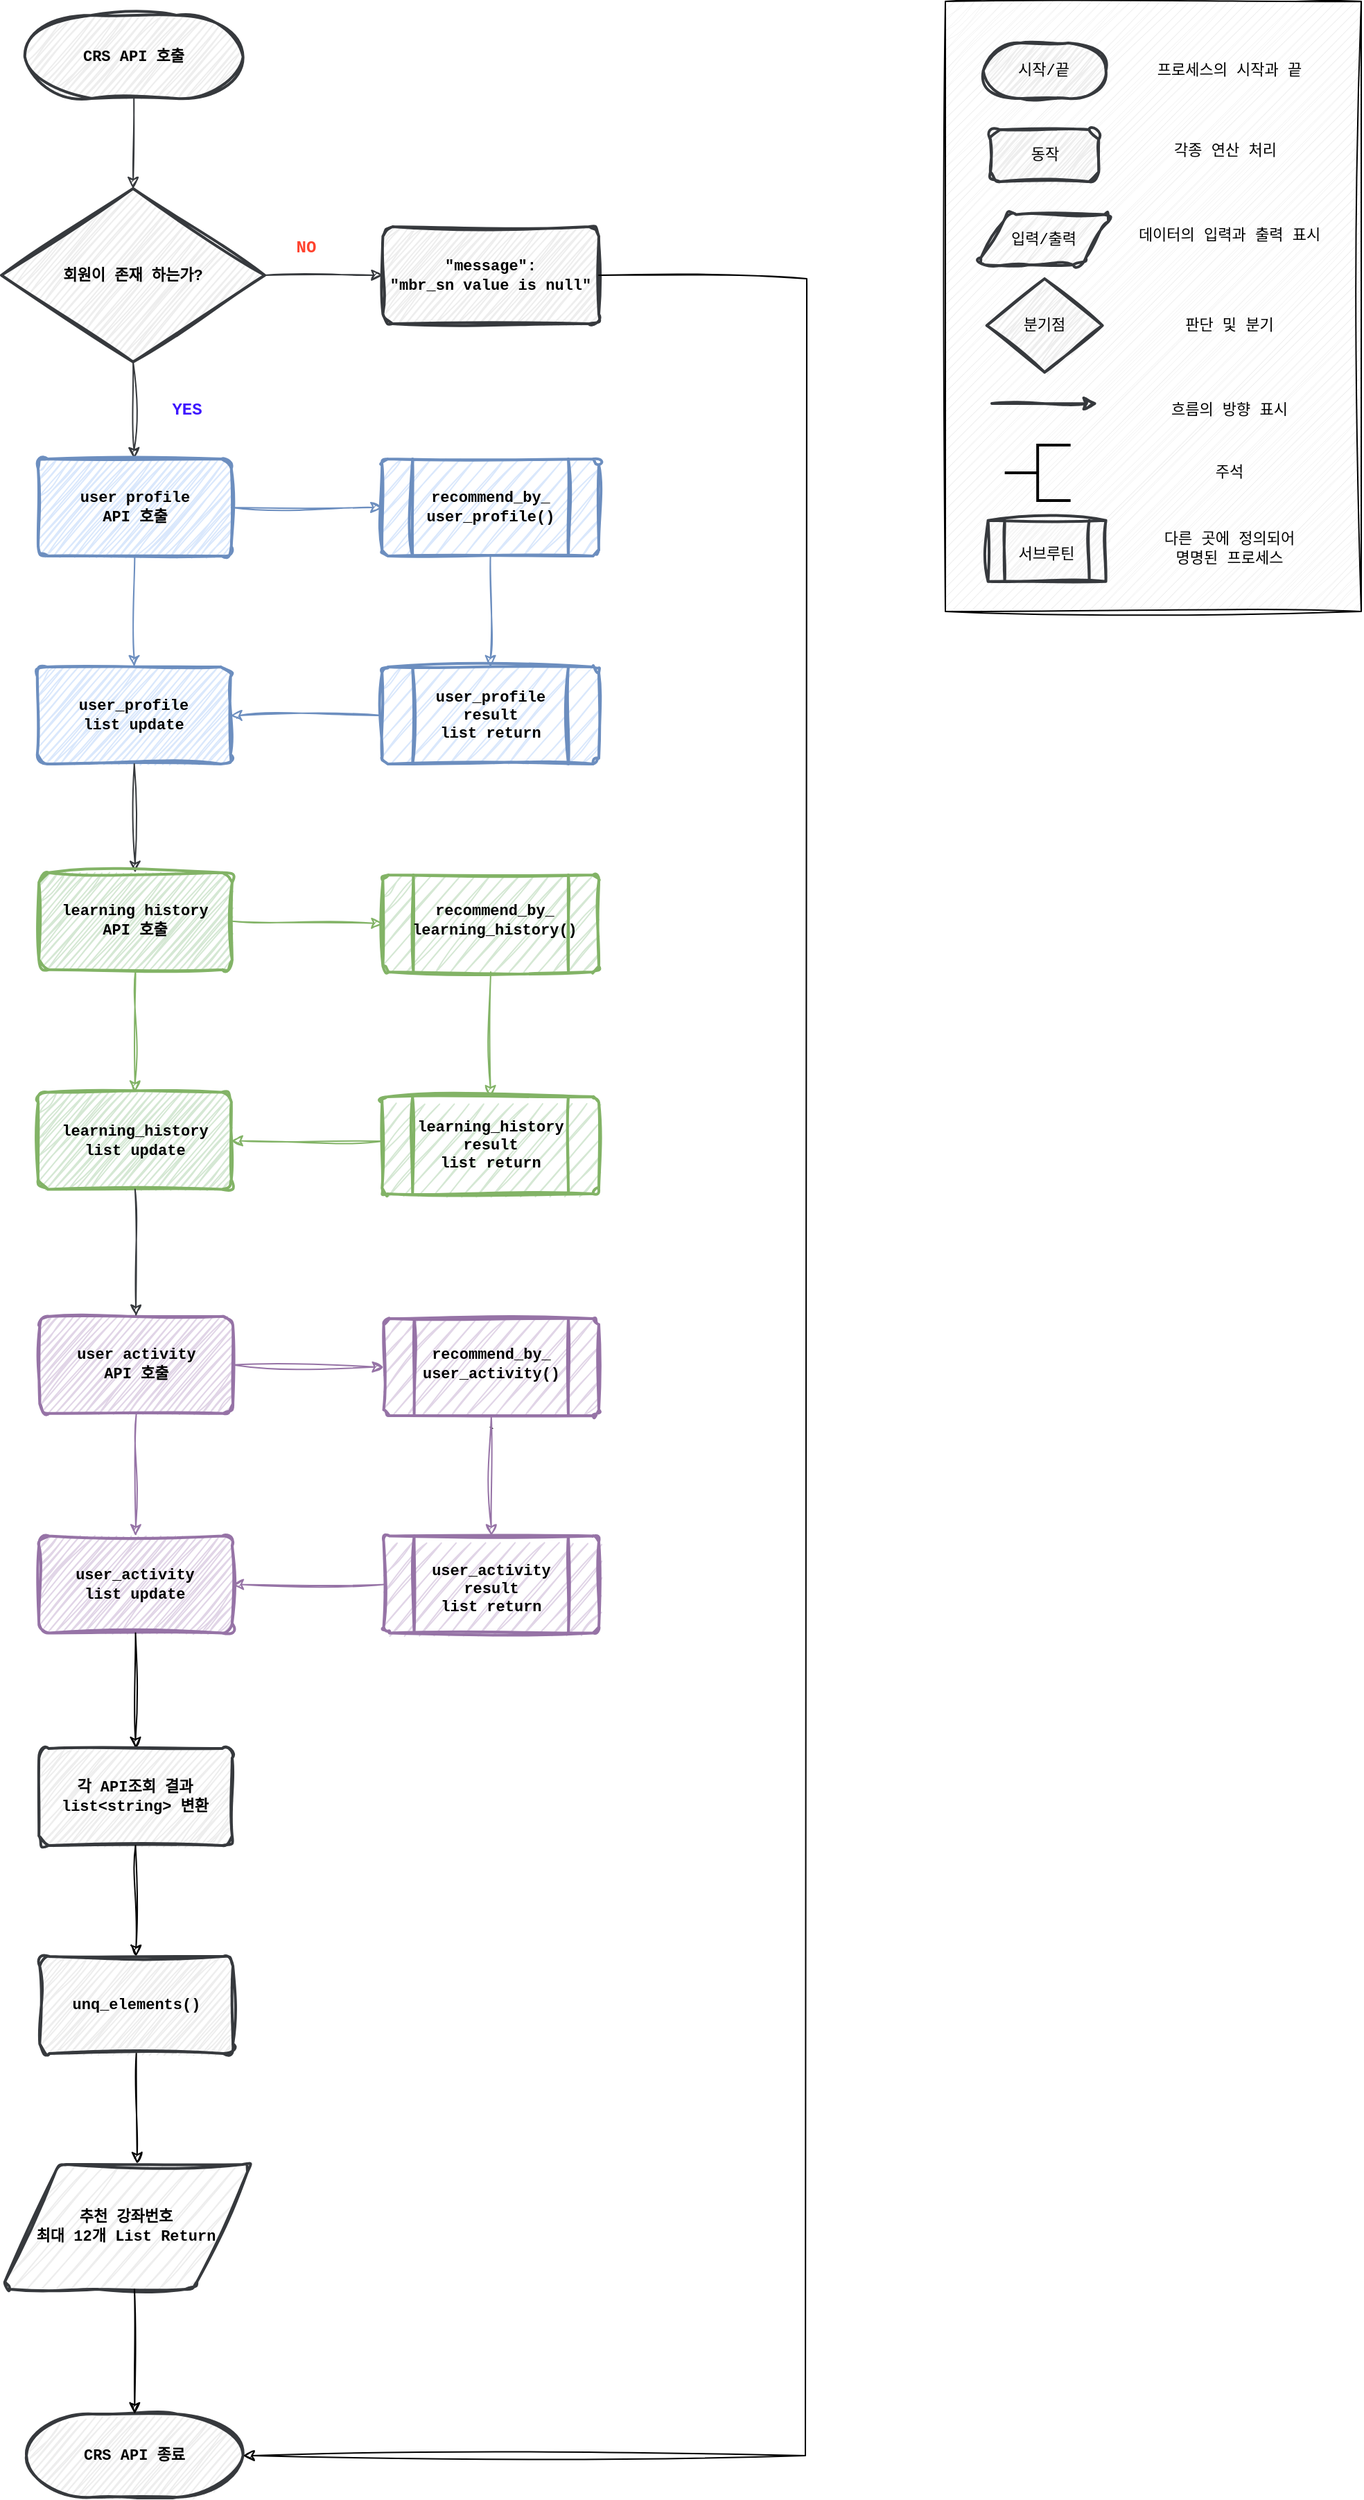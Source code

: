 <mxfile version="24.7.8">
  <diagram id="6a731a19-8d31-9384-78a2-239565b7b9f0" name="Page-1">
    <mxGraphModel dx="1434" dy="3227" grid="1" gridSize="10" guides="1" tooltips="1" connect="1" arrows="1" fold="1" page="1" pageScale="1" pageWidth="1169" pageHeight="827" background="none" math="0" shadow="0">
      <root>
        <mxCell id="0" />
        <mxCell id="1" parent="0" />
        <mxCell id="lUd2LS-beHJsm5wKne3g-55" value="CRS API 호출" style="strokeWidth=2;html=1;shape=mxgraph.flowchart.terminator;whiteSpace=wrap;sketch=1;hachureGap=4;jiggle=2;curveFitting=1;fontFamily=Courier New;labelBackgroundColor=none;fontStyle=1;fillColor=#eeeeee;strokeColor=#36393d;fontSize=11;" parent="1" vertex="1">
          <mxGeometry x="35.9" y="-2450" width="157.42" height="60" as="geometry" />
        </mxCell>
        <mxCell id="lUd2LS-beHJsm5wKne3g-56" value="" style="endArrow=classic;html=1;rounded=0;sketch=1;hachureGap=4;jiggle=2;curveFitting=1;fontFamily=Courier New;exitX=0.5;exitY=1;exitDx=0;exitDy=0;exitPerimeter=0;entryX=0.5;entryY=0;entryDx=0;entryDy=0;entryPerimeter=0;fillColor=#eeeeee;strokeColor=#36393d;fontSize=11;fontStyle=1;strokeWidth=1;" parent="1" source="lUd2LS-beHJsm5wKne3g-55" target="lUd2LS-beHJsm5wKne3g-57" edge="1">
          <mxGeometry width="50" height="50" relative="1" as="geometry">
            <mxPoint x="113.05" y="-2360" as="sourcePoint" />
            <mxPoint x="113.47" y="-2340" as="targetPoint" />
          </mxGeometry>
        </mxCell>
        <mxCell id="lUd2LS-beHJsm5wKne3g-57" value="회원이 존재 하는가?" style="strokeWidth=2;html=1;shape=mxgraph.flowchart.decision;whiteSpace=wrap;sketch=1;hachureGap=4;jiggle=2;curveFitting=1;fontFamily=Courier New;fillColor=#eeeeee;strokeColor=#36393d;fontSize=11;fontStyle=1" parent="1" vertex="1">
          <mxGeometry x="19.03" y="-2325" width="190" height="125" as="geometry" />
        </mxCell>
        <mxCell id="lUd2LS-beHJsm5wKne3g-58" value="" style="endArrow=classic;html=1;rounded=0;sketch=1;hachureGap=4;jiggle=2;curveFitting=1;fontFamily=Courier New;exitX=1;exitY=0.5;exitDx=0;exitDy=0;exitPerimeter=0;fillColor=#eeeeee;strokeColor=#36393d;fontSize=11;fontStyle=1;strokeWidth=1;" parent="1" source="lUd2LS-beHJsm5wKne3g-57" target="lUd2LS-beHJsm5wKne3g-81" edge="1">
          <mxGeometry width="50" height="50" relative="1" as="geometry">
            <mxPoint x="378.47" y="-2250" as="sourcePoint" />
            <mxPoint x="278.63" y="-2262.5" as="targetPoint" />
          </mxGeometry>
        </mxCell>
        <mxCell id="lUd2LS-beHJsm5wKne3g-59" value="NO" style="text;html=1;align=center;verticalAlign=middle;whiteSpace=wrap;rounded=0;fontFamily=Courier New;fontSize=12;fillColor=none;fontStyle=1;fontColor=#FF432E;strokeWidth=2;" parent="1" vertex="1">
          <mxGeometry x="209.03" y="-2297.5" width="60" height="30" as="geometry" />
        </mxCell>
        <mxCell id="lUd2LS-beHJsm5wKne3g-61" value="YES" style="text;html=1;align=center;verticalAlign=middle;whiteSpace=wrap;rounded=0;fontFamily=Courier New;fontSize=12;fillColor=none;fontStyle=1;fontColor=#3E17FF;strokeWidth=2;" parent="1" vertex="1">
          <mxGeometry x="123.13" y="-2180" width="60" height="30" as="geometry" />
        </mxCell>
        <mxCell id="lUd2LS-beHJsm5wKne3g-62" value="" style="endArrow=classic;html=1;rounded=0;sketch=1;hachureGap=4;jiggle=2;curveFitting=1;fontFamily=Courier New;exitX=0.5;exitY=1;exitDx=0;exitDy=0;exitPerimeter=0;fillColor=#eeeeee;strokeColor=#36393d;fontSize=11;fontStyle=1;strokeWidth=1;" parent="1" source="lUd2LS-beHJsm5wKne3g-57" target="lUd2LS-beHJsm5wKne3g-90" edge="1">
          <mxGeometry width="50" height="50" relative="1" as="geometry">
            <mxPoint x="113.15" y="-2180" as="sourcePoint" />
            <mxPoint x="113.44" y="-2130" as="targetPoint" />
          </mxGeometry>
        </mxCell>
        <mxCell id="lUd2LS-beHJsm5wKne3g-76" value="CRS API 종료" style="strokeWidth=2;html=1;shape=mxgraph.flowchart.terminator;whiteSpace=wrap;sketch=1;hachureGap=4;jiggle=2;curveFitting=1;fontFamily=Courier New;labelBackgroundColor=none;fontStyle=1;fillColor=#eeeeee;strokeColor=#36393d;fontSize=11;" parent="1" vertex="1">
          <mxGeometry x="37.07" y="-720" width="156.25" height="60" as="geometry" />
        </mxCell>
        <mxCell id="lUd2LS-beHJsm5wKne3g-81" value="&lt;div style=&quot;font-size: 11px;&quot;&gt;&quot;message&quot;:&lt;/div&gt;&lt;div style=&quot;font-size: 11px;&quot;&gt;&quot;mbr_sn value is null&quot;&lt;br style=&quot;font-size: 11px;&quot;&gt;&lt;/div&gt;" style="rounded=1;whiteSpace=wrap;html=1;absoluteArcSize=1;arcSize=14;strokeWidth=2;sketch=1;hachureGap=4;jiggle=2;curveFitting=1;fontFamily=Courier New;fillColor=#eeeeee;strokeColor=#36393d;fontSize=11;fontStyle=1" parent="1" vertex="1">
          <mxGeometry x="294.21" y="-2297.5" width="155.79" height="70" as="geometry" />
        </mxCell>
        <mxCell id="lUd2LS-beHJsm5wKne3g-83" value="" style="endArrow=classic;html=1;rounded=0;exitX=1;exitY=0.5;exitDx=0;exitDy=0;entryX=1;entryY=0.5;entryDx=0;entryDy=0;entryPerimeter=0;sketch=1;curveFitting=1;jiggle=2;fontStyle=1;fontFamily=Courier New;fontSize=11;strokeWidth=1;" parent="1" source="lUd2LS-beHJsm5wKne3g-81" target="lUd2LS-beHJsm5wKne3g-76" edge="1">
          <mxGeometry width="50" height="50" relative="1" as="geometry">
            <mxPoint x="413.38" y="-2140" as="sourcePoint" />
            <mxPoint x="498.83" y="-886.64" as="targetPoint" />
            <Array as="points">
              <mxPoint x="600" y="-2260" />
              <mxPoint x="599" y="-690" />
            </Array>
          </mxGeometry>
        </mxCell>
        <mxCell id="lUd2LS-beHJsm5wKne3g-85" value="" style="verticalLabelPosition=bottom;verticalAlign=top;html=1;shape=process;whiteSpace=wrap;rounded=1;size=0.14;arcSize=6;sketch=1;curveFitting=1;jiggle=2;fillColor=#dae8fc;strokeColor=#6c8ebf;fontStyle=1;fontFamily=Courier New;fontSize=11;strokeWidth=2;" parent="1" vertex="1">
          <mxGeometry x="293.63" y="-2130" width="156.37" height="70" as="geometry" />
        </mxCell>
        <mxCell id="lUd2LS-beHJsm5wKne3g-89" value="&lt;font style=&quot;font-size: 11px;&quot;&gt;&lt;span style=&quot;font-size: 11px; background-color: initial;&quot;&gt;recommend_by_&lt;/span&gt;&lt;/font&gt;&lt;div&gt;&lt;font style=&quot;font-size: 11px;&quot;&gt;&lt;span style=&quot;font-size: 11px; background-color: initial;&quot;&gt;user_profile()&lt;/span&gt;&lt;/font&gt;&lt;/div&gt;" style="text;html=1;align=center;verticalAlign=middle;whiteSpace=wrap;rounded=0;fontStyle=1;fontFamily=Courier New;fontSize=11;strokeWidth=2;" parent="1" vertex="1">
          <mxGeometry x="287.11" y="-2110" width="170" height="30" as="geometry" />
        </mxCell>
        <mxCell id="lUd2LS-beHJsm5wKne3g-90" value="user profile&lt;div&gt;API 호출&lt;/div&gt;" style="rounded=1;whiteSpace=wrap;html=1;absoluteArcSize=1;arcSize=14;strokeWidth=2;sketch=1;hachureGap=4;jiggle=2;curveFitting=1;fontFamily=Courier New;fillColor=#dae8fc;strokeColor=#6c8ebf;fontSize=11;fontStyle=1" parent="1" vertex="1">
          <mxGeometry x="45.5" y="-2130" width="139.38" height="70" as="geometry" />
        </mxCell>
        <mxCell id="lUd2LS-beHJsm5wKne3g-91" value="" style="endArrow=classic;html=1;rounded=0;sketch=1;hachureGap=4;jiggle=2;curveFitting=1;fontFamily=Courier New;exitX=1;exitY=0.5;exitDx=0;exitDy=0;fillColor=#dae8fc;strokeColor=#6c8ebf;entryX=0;entryY=0.5;entryDx=0;entryDy=0;fontSize=11;fontStyle=1;strokeWidth=1;" parent="1" source="lUd2LS-beHJsm5wKne3g-90" target="lUd2LS-beHJsm5wKne3g-85" edge="1">
          <mxGeometry width="50" height="50" relative="1" as="geometry">
            <mxPoint x="123.44" y="-2050" as="sourcePoint" />
            <mxPoint x="123" y="-1990" as="targetPoint" />
          </mxGeometry>
        </mxCell>
        <mxCell id="lUd2LS-beHJsm5wKne3g-92" value="" style="endArrow=classic;html=1;rounded=0;sketch=1;hachureGap=4;jiggle=2;curveFitting=1;fontFamily=Courier New;exitX=0.5;exitY=1;exitDx=0;exitDy=0;fillColor=#dae8fc;strokeColor=#6c8ebf;fontSize=11;fontStyle=1;strokeWidth=1;" parent="1" source="lUd2LS-beHJsm5wKne3g-85" target="lUd2LS-beHJsm5wKne3g-94" edge="1">
          <mxGeometry width="50" height="50" relative="1" as="geometry">
            <mxPoint x="195" y="-2085" as="sourcePoint" />
            <mxPoint x="399.315" y="-1990" as="targetPoint" />
          </mxGeometry>
        </mxCell>
        <mxCell id="lUd2LS-beHJsm5wKne3g-94" value="" style="verticalLabelPosition=bottom;verticalAlign=top;html=1;shape=process;whiteSpace=wrap;rounded=1;size=0.14;arcSize=6;sketch=1;curveFitting=1;jiggle=2;fillColor=#dae8fc;strokeColor=#6c8ebf;fontStyle=1;fontFamily=Courier New;fontSize=11;strokeWidth=2;" parent="1" vertex="1">
          <mxGeometry x="293.63" y="-1980" width="156.37" height="70" as="geometry" />
        </mxCell>
        <mxCell id="lUd2LS-beHJsm5wKne3g-95" value="user_profile&lt;div&gt;result&lt;div style=&quot;font-size: 11px;&quot;&gt;list return&lt;/div&gt;&lt;/div&gt;" style="text;html=1;align=center;verticalAlign=middle;whiteSpace=wrap;rounded=0;fontStyle=1;fontFamily=Courier New;fontSize=11;strokeWidth=2;" parent="1" vertex="1">
          <mxGeometry x="286.82" y="-1960" width="170" height="30" as="geometry" />
        </mxCell>
        <mxCell id="lUd2LS-beHJsm5wKne3g-96" value="" style="endArrow=classic;html=1;rounded=0;sketch=1;hachureGap=4;jiggle=2;curveFitting=1;fontFamily=Courier New;fillColor=#dae8fc;strokeColor=#6c8ebf;fontSize=11;fontStyle=1;entryX=1;entryY=0.5;entryDx=0;entryDy=0;strokeWidth=1;" parent="1" target="lUd2LS-beHJsm5wKne3g-97" edge="1">
          <mxGeometry width="50" height="50" relative="1" as="geometry">
            <mxPoint x="294" y="-1945" as="sourcePoint" />
            <mxPoint x="200" y="-1937" as="targetPoint" />
          </mxGeometry>
        </mxCell>
        <mxCell id="lUd2LS-beHJsm5wKne3g-97" value="&lt;div style=&quot;font-size: 11px;&quot;&gt;user_profile&lt;/div&gt;&lt;div style=&quot;font-size: 11px;&quot;&gt;list update&lt;/div&gt;" style="rounded=1;whiteSpace=wrap;html=1;absoluteArcSize=1;arcSize=14;strokeWidth=2;sketch=1;hachureGap=4;jiggle=2;curveFitting=1;fontFamily=Courier New;fillColor=#dae8fc;strokeColor=#6c8ebf;fontSize=11;fontStyle=1" parent="1" vertex="1">
          <mxGeometry x="44.92" y="-1980.01" width="139.38" height="70" as="geometry" />
        </mxCell>
        <mxCell id="lUd2LS-beHJsm5wKne3g-98" value="" style="endArrow=classic;html=1;rounded=0;sketch=1;hachureGap=4;jiggle=2;curveFitting=1;fontFamily=Courier New;fillColor=#dae8fc;strokeColor=#6c8ebf;fontSize=11;fontStyle=1;exitX=0.5;exitY=1;exitDx=0;exitDy=0;strokeWidth=1;" parent="1" source="lUd2LS-beHJsm5wKne3g-90" target="lUd2LS-beHJsm5wKne3g-97" edge="1">
          <mxGeometry width="50" height="50" relative="1" as="geometry">
            <mxPoint x="123" y="-1840" as="sourcePoint" />
            <mxPoint x="123" y="-1760" as="targetPoint" />
          </mxGeometry>
        </mxCell>
        <mxCell id="lUd2LS-beHJsm5wKne3g-100" value="" style="endArrow=classic;html=1;rounded=0;sketch=1;hachureGap=4;jiggle=2;curveFitting=1;fontFamily=Courier New;fillColor=#eeeeee;strokeColor=#36393d;fontSize=11;fontStyle=1;strokeWidth=1;" parent="1" source="lUd2LS-beHJsm5wKne3g-97" target="lUd2LS-beHJsm5wKne3g-103" edge="1">
          <mxGeometry width="50" height="50" relative="1" as="geometry">
            <mxPoint x="113.58" y="-1901.64" as="sourcePoint" />
            <mxPoint x="114.02" y="-1831.64" as="targetPoint" />
          </mxGeometry>
        </mxCell>
        <mxCell id="lUd2LS-beHJsm5wKne3g-101" value="" style="verticalLabelPosition=bottom;verticalAlign=top;html=1;shape=process;whiteSpace=wrap;rounded=1;size=0.14;arcSize=6;sketch=1;curveFitting=1;jiggle=2;fillColor=#d5e8d4;strokeColor=#82b366;fontStyle=1;fontFamily=Courier New;fontSize=11;strokeWidth=2;" parent="1" vertex="1">
          <mxGeometry x="294.21" y="-1830" width="155.79" height="70" as="geometry" />
        </mxCell>
        <mxCell id="lUd2LS-beHJsm5wKne3g-102" value="&lt;font style=&quot;font-size: 11px;&quot;&gt;&lt;span style=&quot;font-size: 11px; background-color: initial;&quot;&gt;recommend_by_&lt;/span&gt;&lt;/font&gt;&lt;div&gt;&lt;font style=&quot;font-size: 11px;&quot;&gt;&lt;span style=&quot;font-size: 11px; background-color: initial;&quot;&gt;learning_history()&lt;/span&gt;&lt;/font&gt;&lt;/div&gt;" style="text;html=1;align=center;verticalAlign=middle;whiteSpace=wrap;rounded=0;fontStyle=1;fontFamily=Courier New;fontSize=11;strokeWidth=2;" parent="1" vertex="1">
          <mxGeometry x="290.11" y="-1811.64" width="170" height="30" as="geometry" />
        </mxCell>
        <mxCell id="lUd2LS-beHJsm5wKne3g-103" value="learning history&lt;div style=&quot;font-size: 11px;&quot;&gt;API 호출&lt;/div&gt;" style="rounded=1;whiteSpace=wrap;html=1;absoluteArcSize=1;arcSize=14;strokeWidth=2;sketch=1;hachureGap=4;jiggle=2;curveFitting=1;fontFamily=Courier New;fillColor=#d5e8d4;strokeColor=#82b366;fontSize=11;fontStyle=1" parent="1" vertex="1">
          <mxGeometry x="46.08" y="-1831.64" width="139.38" height="70" as="geometry" />
        </mxCell>
        <mxCell id="lUd2LS-beHJsm5wKne3g-104" value="" style="endArrow=classic;html=1;rounded=0;sketch=1;hachureGap=4;jiggle=2;curveFitting=1;fontFamily=Courier New;exitX=1;exitY=0.5;exitDx=0;exitDy=0;fillColor=#d5e8d4;strokeColor=#82b366;entryX=0;entryY=0.5;entryDx=0;entryDy=0;fontSize=11;fontStyle=1;strokeWidth=1;" parent="1" source="lUd2LS-beHJsm5wKne3g-103" target="lUd2LS-beHJsm5wKne3g-101" edge="1">
          <mxGeometry width="50" height="50" relative="1" as="geometry">
            <mxPoint x="124.02" y="-1751.64" as="sourcePoint" />
            <mxPoint x="123.58" y="-1691.64" as="targetPoint" />
          </mxGeometry>
        </mxCell>
        <mxCell id="lUd2LS-beHJsm5wKne3g-105" value="" style="endArrow=classic;html=1;rounded=0;sketch=1;hachureGap=4;jiggle=2;curveFitting=1;fontFamily=Courier New;fillColor=#d5e8d4;strokeColor=#82b366;fontSize=11;fontStyle=1;entryX=0.5;entryY=0;entryDx=0;entryDy=0;strokeWidth=1;" parent="1" target="lUd2LS-beHJsm5wKne3g-106" edge="1" source="lUd2LS-beHJsm5wKne3g-101">
          <mxGeometry width="50" height="50" relative="1" as="geometry">
            <mxPoint x="382" y="-1740" as="sourcePoint" />
            <mxPoint x="399.895" y="-1691.64" as="targetPoint" />
          </mxGeometry>
        </mxCell>
        <mxCell id="lUd2LS-beHJsm5wKne3g-106" value="" style="verticalLabelPosition=bottom;verticalAlign=top;html=1;shape=process;whiteSpace=wrap;rounded=1;size=0.14;arcSize=6;sketch=1;curveFitting=1;jiggle=2;fillColor=#d5e8d4;strokeColor=#82b366;fontStyle=1;fontFamily=Courier New;fontSize=11;strokeWidth=2;" parent="1" vertex="1">
          <mxGeometry x="293.63" y="-1670" width="156.37" height="70" as="geometry" />
        </mxCell>
        <mxCell id="lUd2LS-beHJsm5wKne3g-107" value="learning_history&lt;div&gt;result&lt;div style=&quot;font-size: 11px;&quot;&gt;list return&lt;/div&gt;&lt;/div&gt;" style="text;html=1;align=center;verticalAlign=middle;whiteSpace=wrap;rounded=0;fontStyle=1;fontFamily=Courier New;fontSize=11;strokeWidth=2;" parent="1" vertex="1">
          <mxGeometry x="286.82" y="-1650" width="170" height="30" as="geometry" />
        </mxCell>
        <mxCell id="lUd2LS-beHJsm5wKne3g-108" value="" style="endArrow=classic;html=1;rounded=0;sketch=1;hachureGap=4;jiggle=2;curveFitting=1;fontFamily=Courier New;fillColor=#d5e8d4;strokeColor=#82b366;fontSize=11;fontStyle=1;entryX=1;entryY=0.5;entryDx=0;entryDy=0;strokeWidth=1;" parent="1" target="lUd2LS-beHJsm5wKne3g-109" edge="1">
          <mxGeometry width="50" height="50" relative="1" as="geometry">
            <mxPoint x="294" y="-1638" as="sourcePoint" />
            <mxPoint x="200.58" y="-1638.64" as="targetPoint" />
          </mxGeometry>
        </mxCell>
        <mxCell id="lUd2LS-beHJsm5wKne3g-109" value="&lt;div style=&quot;font-size: 11px;&quot;&gt;learning_history&lt;/div&gt;&lt;div style=&quot;font-size: 11px;&quot;&gt;list update&lt;/div&gt;" style="rounded=1;whiteSpace=wrap;html=1;absoluteArcSize=1;arcSize=14;strokeWidth=2;sketch=1;hachureGap=4;jiggle=2;curveFitting=1;fontFamily=Courier New;fillColor=#d5e8d4;strokeColor=#82b366;fontSize=11;fontStyle=1" parent="1" vertex="1">
          <mxGeometry x="45.5" y="-1673.28" width="139.38" height="70" as="geometry" />
        </mxCell>
        <mxCell id="lUd2LS-beHJsm5wKne3g-110" value="" style="endArrow=classic;html=1;rounded=0;sketch=1;hachureGap=4;jiggle=2;curveFitting=1;fontFamily=Courier New;fillColor=#d5e8d4;strokeColor=#82b366;fontSize=11;fontStyle=1;exitX=0.5;exitY=1;exitDx=0;exitDy=0;strokeWidth=1;" parent="1" source="lUd2LS-beHJsm5wKne3g-103" target="lUd2LS-beHJsm5wKne3g-109" edge="1">
          <mxGeometry width="50" height="50" relative="1" as="geometry">
            <mxPoint x="123.58" y="-1541.64" as="sourcePoint" />
            <mxPoint x="123.58" y="-1461.64" as="targetPoint" />
          </mxGeometry>
        </mxCell>
        <mxCell id="lUd2LS-beHJsm5wKne3g-111" value="`" style="verticalLabelPosition=bottom;verticalAlign=top;html=1;shape=process;whiteSpace=wrap;rounded=1;size=0.14;arcSize=6;sketch=1;curveFitting=1;jiggle=2;fillColor=#e1d5e7;strokeColor=#9673a6;fontStyle=1;fontFamily=Courier New;fontSize=11;strokeWidth=2;" parent="1" vertex="1">
          <mxGeometry x="294.79" y="-1510" width="155.21" height="70" as="geometry" />
        </mxCell>
        <mxCell id="lUd2LS-beHJsm5wKne3g-112" value="&lt;font style=&quot;font-size: 11px;&quot;&gt;&lt;span style=&quot;background-color: initial; font-size: 11px;&quot;&gt;recommend_by_&lt;/span&gt;&lt;/font&gt;&lt;div&gt;&lt;font style=&quot;font-size: 11px;&quot;&gt;&lt;span style=&quot;background-color: initial; font-size: 11px;&quot;&gt;user_&lt;/span&gt;&lt;span style=&quot;font-size: 11px;&quot;&gt;activity&lt;/span&gt;&lt;span style=&quot;background-color: initial; font-size: 11px;&quot;&gt;()&lt;/span&gt;&lt;/font&gt;&lt;/div&gt;" style="text;html=1;align=center;verticalAlign=middle;whiteSpace=wrap;rounded=0;fontStyle=1;fontFamily=Courier New;fontSize=11;strokeWidth=2;" parent="1" vertex="1">
          <mxGeometry x="304.27" y="-1491.63" width="136.82" height="30" as="geometry" />
        </mxCell>
        <mxCell id="lUd2LS-beHJsm5wKne3g-113" value="user activity&lt;div&gt;API 호출&lt;/div&gt;" style="rounded=1;whiteSpace=wrap;html=1;absoluteArcSize=1;arcSize=14;strokeWidth=2;sketch=1;hachureGap=4;jiggle=2;curveFitting=1;fontFamily=Courier New;fillColor=#e1d5e7;strokeColor=#9673a6;fontSize=11;fontStyle=1" parent="1" vertex="1">
          <mxGeometry x="46.66" y="-1511.63" width="139.38" height="70" as="geometry" />
        </mxCell>
        <mxCell id="lUd2LS-beHJsm5wKne3g-114" value="" style="endArrow=classic;html=1;rounded=0;sketch=1;hachureGap=4;jiggle=2;curveFitting=1;fontFamily=Courier New;exitX=1;exitY=0.5;exitDx=0;exitDy=0;fillColor=#e1d5e7;strokeColor=#9673a6;fontSize=11;fontStyle=1;entryX=0;entryY=0.5;entryDx=0;entryDy=0;strokeWidth=1;" parent="1" source="lUd2LS-beHJsm5wKne3g-113" target="lUd2LS-beHJsm5wKne3g-111" edge="1">
          <mxGeometry width="50" height="50" relative="1" as="geometry">
            <mxPoint x="124.6" y="-1431.63" as="sourcePoint" />
            <mxPoint x="295" y="-1477" as="targetPoint" />
          </mxGeometry>
        </mxCell>
        <mxCell id="lUd2LS-beHJsm5wKne3g-115" value="" style="endArrow=classic;html=1;rounded=0;sketch=1;hachureGap=4;jiggle=2;curveFitting=1;fontFamily=Courier New;fillColor=#e1d5e7;strokeColor=#9673a6;fontSize=11;fontStyle=1;exitX=0.5;exitY=1;exitDx=0;exitDy=0;strokeWidth=1;" parent="1" source="lUd2LS-beHJsm5wKne3g-111" target="lUd2LS-beHJsm5wKne3g-116" edge="1">
          <mxGeometry width="50" height="50" relative="1" as="geometry">
            <mxPoint x="400" y="-1430" as="sourcePoint" />
            <mxPoint x="400.475" y="-1371.63" as="targetPoint" />
          </mxGeometry>
        </mxCell>
        <mxCell id="lUd2LS-beHJsm5wKne3g-116" value="" style="verticalLabelPosition=bottom;verticalAlign=top;html=1;shape=process;whiteSpace=wrap;rounded=1;size=0.14;arcSize=6;sketch=1;curveFitting=1;jiggle=2;fillColor=#e1d5e7;strokeColor=#9673a6;fontStyle=1;fontFamily=Courier New;fontSize=11;strokeWidth=2;" parent="1" vertex="1">
          <mxGeometry x="294.79" y="-1353.27" width="155.21" height="70" as="geometry" />
        </mxCell>
        <mxCell id="lUd2LS-beHJsm5wKne3g-117" value="&lt;font style=&quot;font-size: 11px;&quot;&gt;user_activity&lt;/font&gt;&lt;div&gt;&lt;font style=&quot;font-size: 11px;&quot;&gt;result&lt;/font&gt;&lt;div style=&quot;font-size: 11px;&quot;&gt;&lt;font style=&quot;font-size: 11px;&quot;&gt;list return&lt;/font&gt;&lt;/div&gt;&lt;/div&gt;" style="text;html=1;align=center;verticalAlign=middle;whiteSpace=wrap;rounded=0;fontStyle=1;fontFamily=Courier New;fontSize=11;strokeWidth=2;" parent="1" vertex="1">
          <mxGeometry x="303.7" y="-1330" width="137.39" height="30" as="geometry" />
        </mxCell>
        <mxCell id="lUd2LS-beHJsm5wKne3g-118" value="" style="endArrow=classic;html=1;rounded=0;sketch=1;hachureGap=4;jiggle=2;curveFitting=1;fontFamily=Courier New;fillColor=#e1d5e7;strokeColor=#9673a6;fontSize=11;fontStyle=1;entryX=1;entryY=0.5;entryDx=0;entryDy=0;exitX=0;exitY=0.5;exitDx=0;exitDy=0;strokeWidth=1;" parent="1" source="lUd2LS-beHJsm5wKne3g-116" target="lUd2LS-beHJsm5wKne3g-119" edge="1">
          <mxGeometry width="50" height="50" relative="1" as="geometry">
            <mxPoint x="280" y="-1318" as="sourcePoint" />
            <mxPoint x="201.16" y="-1318.63" as="targetPoint" />
          </mxGeometry>
        </mxCell>
        <mxCell id="lUd2LS-beHJsm5wKne3g-119" value="&lt;div style=&quot;font-size: 11px;&quot;&gt;user_&lt;span style=&quot;background-color: initial; font-size: 11px;&quot;&gt;activity&lt;/span&gt;&lt;/div&gt;&lt;div style=&quot;font-size: 11px;&quot;&gt;list update&lt;/div&gt;" style="rounded=1;whiteSpace=wrap;html=1;absoluteArcSize=1;arcSize=14;strokeWidth=2;sketch=1;hachureGap=4;jiggle=2;curveFitting=1;fontFamily=Courier New;fillColor=#e1d5e7;strokeColor=#9673a6;fontSize=11;fontStyle=1" parent="1" vertex="1">
          <mxGeometry x="46.08" y="-1353.27" width="139.38" height="70" as="geometry" />
        </mxCell>
        <mxCell id="lUd2LS-beHJsm5wKne3g-120" value="" style="endArrow=classic;html=1;rounded=0;sketch=1;hachureGap=4;jiggle=2;curveFitting=1;fontFamily=Courier New;fillColor=#e1d5e7;strokeColor=#9673a6;fontSize=11;fontStyle=1;exitX=0.5;exitY=1;exitDx=0;exitDy=0;strokeWidth=1;" parent="1" source="lUd2LS-beHJsm5wKne3g-113" target="lUd2LS-beHJsm5wKne3g-119" edge="1">
          <mxGeometry width="50" height="50" relative="1" as="geometry">
            <mxPoint x="124.16" y="-1221.63" as="sourcePoint" />
            <mxPoint x="124.16" y="-1141.63" as="targetPoint" />
          </mxGeometry>
        </mxCell>
        <mxCell id="lUd2LS-beHJsm5wKne3g-121" value="" style="endArrow=classic;html=1;rounded=0;sketch=1;hachureGap=4;jiggle=2;curveFitting=1;fontFamily=Courier New;fillColor=#eeeeee;strokeColor=#36393d;fontSize=11;fontStyle=1;strokeWidth=1;" parent="1" source="lUd2LS-beHJsm5wKne3g-109" target="lUd2LS-beHJsm5wKne3g-113" edge="1">
          <mxGeometry width="50" height="50" relative="1" as="geometry">
            <mxPoint x="115.43" y="-1594.9" as="sourcePoint" />
            <mxPoint x="115" y="-1510" as="targetPoint" />
          </mxGeometry>
        </mxCell>
        <mxCell id="lUd2LS-beHJsm5wKne3g-122" value="" style="endArrow=classic;html=1;rounded=0;exitX=0.5;exitY=1;exitDx=0;exitDy=0;sketch=1;curveFitting=1;jiggle=2;entryX=0.5;entryY=0;entryDx=0;entryDy=0;fontFamily=Courier New;fontSize=11;strokeWidth=1;" parent="1" source="lUd2LS-beHJsm5wKne3g-119" target="lUd2LS-beHJsm5wKne3g-123" edge="1">
          <mxGeometry width="50" height="50" relative="1" as="geometry">
            <mxPoint x="440" y="-1090" as="sourcePoint" />
            <mxPoint x="116" y="-1200" as="targetPoint" />
          </mxGeometry>
        </mxCell>
        <mxCell id="lUd2LS-beHJsm5wKne3g-123" value="각 API조회 결과&lt;div&gt;list&amp;lt;string&amp;gt; 변환&lt;/div&gt;" style="rounded=1;whiteSpace=wrap;html=1;absoluteArcSize=1;arcSize=14;strokeWidth=2;sketch=1;hachureGap=4;jiggle=2;curveFitting=1;fontFamily=Courier New;fillColor=#eeeeee;strokeColor=#36393d;fontSize=11;fontStyle=1" parent="1" vertex="1">
          <mxGeometry x="46.08" y="-1200.0" width="139.38" height="70" as="geometry" />
        </mxCell>
        <mxCell id="lUd2LS-beHJsm5wKne3g-124" value="" style="endArrow=classic;html=1;rounded=0;exitX=0.5;exitY=1;exitDx=0;exitDy=0;sketch=1;curveFitting=1;jiggle=2;fontFamily=Courier New;fontSize=11;strokeWidth=1;" parent="1" source="lUd2LS-beHJsm5wKne3g-123" target="lUd2LS-beHJsm5wKne3g-125" edge="1">
          <mxGeometry width="50" height="50" relative="1" as="geometry">
            <mxPoint x="110" y="-1010" as="sourcePoint" />
            <mxPoint x="116" y="-1050" as="targetPoint" />
          </mxGeometry>
        </mxCell>
        <mxCell id="lUd2LS-beHJsm5wKne3g-125" value="unq_elements()" style="rounded=1;whiteSpace=wrap;html=1;absoluteArcSize=1;arcSize=14;strokeWidth=2;sketch=1;hachureGap=4;jiggle=2;curveFitting=1;fontFamily=Courier New;fillColor=#eeeeee;strokeColor=#36393d;fontSize=11;fontStyle=1" parent="1" vertex="1">
          <mxGeometry x="46.66" y="-1050.0" width="139.38" height="70" as="geometry" />
        </mxCell>
        <mxCell id="lUd2LS-beHJsm5wKne3g-126" value="&lt;span style=&quot;font-size: 11px;&quot;&gt;추천 강좌번호&lt;/span&gt;&lt;div style=&quot;font-size: 11px;&quot;&gt;최대 12개&amp;nbsp;&lt;span style=&quot;background-color: initial; font-size: 11px;&quot;&gt;List Return&lt;/span&gt;&lt;/div&gt;" style="shape=parallelogram;html=1;strokeWidth=2;perimeter=parallelogramPerimeter;whiteSpace=wrap;rounded=1;arcSize=12;size=0.23;fillColor=#eeeeee;strokeColor=#36393d;sketch=1;curveFitting=1;jiggle=2;fontFamily=Courier New;fontSize=11;fontStyle=1" parent="1" vertex="1">
          <mxGeometry x="19.03" y="-900" width="180" height="90" as="geometry" />
        </mxCell>
        <mxCell id="DaKgEqZfXxe0fLS7RkqY-1" value="" style="verticalLabelPosition=bottom;verticalAlign=top;html=1;shape=mxgraph.basic.patternFillRect;fillStyle=diag;step=5;fillStrokeWidth=0.2;fillStrokeColor=#dddddd;sketch=1;hachureGap=4;jiggle=2;curveFitting=1;fontFamily=Courier New;fontSize=11;fontStyle=0;strokeWidth=1;" vertex="1" parent="1">
          <mxGeometry x="700" y="-2460" width="300" height="440" as="geometry" />
        </mxCell>
        <mxCell id="DaKgEqZfXxe0fLS7RkqY-2" value="시작/끝" style="strokeWidth=2;html=1;shape=mxgraph.flowchart.terminator;whiteSpace=wrap;sketch=1;hachureGap=4;jiggle=2;curveFitting=1;fontFamily=Courier New;labelBackgroundColor=none;fontStyle=0;fillColor=#eeeeee;strokeColor=#36393d;fontSize=11;" vertex="1" parent="1">
          <mxGeometry x="727.35" y="-2430" width="88.44" height="40" as="geometry" />
        </mxCell>
        <mxCell id="DaKgEqZfXxe0fLS7RkqY-3" value="&lt;font style=&quot;font-size: 11px;&quot;&gt;프로세스의 시작과 끝&lt;/font&gt;" style="text;html=1;align=center;verticalAlign=middle;whiteSpace=wrap;rounded=0;fontFamily=Courier New;fontSize=11;fontStyle=0;strokeWidth=2;" vertex="1" parent="1">
          <mxGeometry x="840" y="-2425" width="130" height="30" as="geometry" />
        </mxCell>
        <mxCell id="DaKgEqZfXxe0fLS7RkqY-4" value="&lt;div style=&quot;font-size: 11px;&quot;&gt;동작&lt;/div&gt;" style="rounded=1;whiteSpace=wrap;html=1;absoluteArcSize=1;arcSize=14;strokeWidth=2;sketch=1;hachureGap=4;jiggle=2;curveFitting=1;fontFamily=Courier New;fillColor=#eeeeee;strokeColor=#36393d;fontSize=11;fontStyle=0" vertex="1" parent="1">
          <mxGeometry x="732.5" y="-2367.5" width="78.13" height="37.5" as="geometry" />
        </mxCell>
        <mxCell id="DaKgEqZfXxe0fLS7RkqY-5" value="&lt;font style=&quot;font-size: 11px;&quot;&gt;각종 연산 처리&lt;/font&gt;" style="text;html=1;align=center;verticalAlign=middle;whiteSpace=wrap;rounded=0;fontFamily=Courier New;fontSize=11;fontStyle=0;strokeWidth=2;" vertex="1" parent="1">
          <mxGeometry x="837.35" y="-2367.5" width="130" height="30" as="geometry" />
        </mxCell>
        <mxCell id="DaKgEqZfXxe0fLS7RkqY-6" value="입력/출력" style="shape=parallelogram;html=1;strokeWidth=2;perimeter=parallelogramPerimeter;whiteSpace=wrap;rounded=1;arcSize=12;size=0.23;fillColor=#eeeeee;strokeColor=#36393d;sketch=1;curveFitting=1;jiggle=2;fontFamily=Courier New;fontSize=11;fontStyle=0" vertex="1" parent="1">
          <mxGeometry x="722.36" y="-2306.25" width="98.43" height="36.25" as="geometry" />
        </mxCell>
        <mxCell id="DaKgEqZfXxe0fLS7RkqY-7" value="&lt;font style=&quot;font-size: 11px;&quot;&gt;데이터의 입력과 출력 표시&lt;/font&gt;" style="text;html=1;align=center;verticalAlign=middle;whiteSpace=wrap;rounded=0;fontFamily=Courier New;fontSize=11;fontStyle=0;strokeWidth=2;" vertex="1" parent="1">
          <mxGeometry x="825" y="-2306.25" width="160" height="30" as="geometry" />
        </mxCell>
        <mxCell id="DaKgEqZfXxe0fLS7RkqY-8" value="분기점" style="strokeWidth=2;html=1;shape=mxgraph.flowchart.decision;whiteSpace=wrap;sketch=1;hachureGap=4;jiggle=2;curveFitting=1;fontFamily=Courier New;fillColor=#eeeeee;strokeColor=#36393d;fontSize=11;fontStyle=0" vertex="1" parent="1">
          <mxGeometry x="729.86" y="-2260" width="83.43" height="67.5" as="geometry" />
        </mxCell>
        <mxCell id="DaKgEqZfXxe0fLS7RkqY-9" value="&lt;font style=&quot;font-size: 11px;&quot;&gt;판단 및 분기&lt;/font&gt;" style="text;html=1;align=center;verticalAlign=middle;whiteSpace=wrap;rounded=0;fontFamily=Courier New;fontSize=11;fontStyle=0;strokeWidth=2;" vertex="1" parent="1">
          <mxGeometry x="825" y="-2241.25" width="160" height="30" as="geometry" />
        </mxCell>
        <mxCell id="DaKgEqZfXxe0fLS7RkqY-10" value="" style="endArrow=classic;html=1;rounded=0;sketch=1;hachureGap=4;jiggle=2;curveFitting=1;fontFamily=Courier New;exitX=0.5;exitY=1;exitDx=0;exitDy=0;exitPerimeter=0;fillColor=#eeeeee;strokeColor=#36393d;fontSize=11;fontStyle=0;strokeWidth=2;" edge="1" parent="1">
          <mxGeometry width="50" height="50" relative="1" as="geometry">
            <mxPoint x="733.5" y="-2170" as="sourcePoint" />
            <mxPoint x="810" y="-2170" as="targetPoint" />
          </mxGeometry>
        </mxCell>
        <mxCell id="DaKgEqZfXxe0fLS7RkqY-11" value="&lt;font style=&quot;font-size: 11px;&quot;&gt;흐름의 방향 표시&lt;/font&gt;" style="text;html=1;align=center;verticalAlign=middle;whiteSpace=wrap;rounded=0;fontFamily=Courier New;fontSize=11;fontStyle=0;strokeWidth=2;" vertex="1" parent="1">
          <mxGeometry x="825" y="-2180" width="160" height="30" as="geometry" />
        </mxCell>
        <mxCell id="DaKgEqZfXxe0fLS7RkqY-12" value="" style="strokeWidth=2;html=1;shape=mxgraph.flowchart.annotation_2;align=left;labelPosition=right;pointerEvents=1;fontFamily=Courier New;fontSize=11;fontStyle=0" vertex="1" parent="1">
          <mxGeometry x="742.83" y="-2140" width="47.5" height="40" as="geometry" />
        </mxCell>
        <mxCell id="DaKgEqZfXxe0fLS7RkqY-13" value="&lt;font style=&quot;font-size: 11px;&quot;&gt;주석&lt;/font&gt;" style="text;html=1;align=center;verticalAlign=middle;whiteSpace=wrap;rounded=0;fontFamily=Courier New;fontSize=11;fontStyle=0;strokeWidth=2;" vertex="1" parent="1">
          <mxGeometry x="825" y="-2135" width="160" height="30" as="geometry" />
        </mxCell>
        <mxCell id="DaKgEqZfXxe0fLS7RkqY-14" value="" style="verticalLabelPosition=bottom;verticalAlign=top;html=1;shape=process;whiteSpace=wrap;rounded=0;size=0.14;arcSize=6;hachureGap=4;fontFamily=Architects Daughter;fontSource=https%3A%2F%2Ffonts.googleapis.com%2Fcss%3Ffamily%3DArchitects%2BDaughter;fillColor=#f5f5f5;fontColor=#333333;strokeColor=#36393D;strokeWidth=2;sketch=1;curveFitting=1;jiggle=2;" vertex="1" parent="1">
          <mxGeometry x="730.79" y="-2085.62" width="85" height="44" as="geometry" />
        </mxCell>
        <mxCell id="DaKgEqZfXxe0fLS7RkqY-15" value="&lt;font style=&quot;font-size: 11px;&quot;&gt;서브루틴&lt;/font&gt;" style="text;html=1;align=center;verticalAlign=middle;whiteSpace=wrap;rounded=0;fontFamily=Courier New;fontSize=11;fontStyle=0;strokeWidth=2;" vertex="1" parent="1">
          <mxGeometry x="733.54" y="-2076" width="77.5" height="30" as="geometry" />
        </mxCell>
        <mxCell id="DaKgEqZfXxe0fLS7RkqY-16" value="&lt;font style=&quot;font-size: 11px;&quot;&gt;다른 곳에 정의되어&lt;/font&gt;&lt;div&gt;&lt;font style=&quot;font-size: 11px;&quot;&gt;명명된 프로세스&lt;/font&gt;&lt;/div&gt;" style="text;html=1;align=center;verticalAlign=middle;whiteSpace=wrap;rounded=0;fontFamily=Courier New;fontSize=11;fontStyle=0;strokeWidth=2;" vertex="1" parent="1">
          <mxGeometry x="840" y="-2080" width="130" height="30" as="geometry" />
        </mxCell>
        <mxCell id="DaKgEqZfXxe0fLS7RkqY-17" value="" style="endArrow=classic;html=1;rounded=0;exitX=0.5;exitY=1;exitDx=0;exitDy=0;sketch=1;curveFitting=1;jiggle=2;fontFamily=Courier New;fontSize=11;entryX=0.544;entryY=-0.006;entryDx=0;entryDy=0;entryPerimeter=0;strokeWidth=1;" edge="1" parent="1" source="lUd2LS-beHJsm5wKne3g-125" target="lUd2LS-beHJsm5wKne3g-126">
          <mxGeometry width="50" height="50" relative="1" as="geometry">
            <mxPoint x="114.27" y="-940" as="sourcePoint" />
            <mxPoint x="114.27" y="-850" as="targetPoint" />
          </mxGeometry>
        </mxCell>
        <mxCell id="DaKgEqZfXxe0fLS7RkqY-19" value="" style="endArrow=classic;html=1;rounded=0;sketch=1;curveFitting=1;jiggle=2;fontFamily=Courier New;fontSize=11;entryX=0.5;entryY=0;entryDx=0;entryDy=0;entryPerimeter=0;strokeWidth=1;" edge="1" parent="1" target="lUd2LS-beHJsm5wKne3g-76">
          <mxGeometry width="50" height="50" relative="1" as="geometry">
            <mxPoint x="115" y="-810" as="sourcePoint" />
            <mxPoint x="109.44" y="-721" as="targetPoint" />
          </mxGeometry>
        </mxCell>
      </root>
    </mxGraphModel>
  </diagram>
</mxfile>

